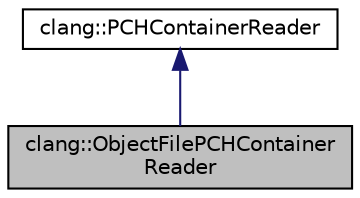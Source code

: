 digraph "clang::ObjectFilePCHContainerReader"
{
 // LATEX_PDF_SIZE
  bgcolor="transparent";
  edge [fontname="Helvetica",fontsize="10",labelfontname="Helvetica",labelfontsize="10"];
  node [fontname="Helvetica",fontsize="10",shape=record];
  Node1 [label="clang::ObjectFilePCHContainer\lReader",height=0.2,width=0.4,color="black", fillcolor="grey75", style="filled", fontcolor="black",tooltip="A PCHContainerReader implementation that uses LLVM to wraps Clang modules inside a COFF,..."];
  Node2 -> Node1 [dir="back",color="midnightblue",fontsize="10",style="solid",fontname="Helvetica"];
  Node2 [label="clang::PCHContainerReader",height=0.2,width=0.4,color="black",URL="$classclang_1_1PCHContainerReader.html",tooltip="This abstract interface provides operations for unwrapping containers for serialized ASTs (precompile..."];
}
